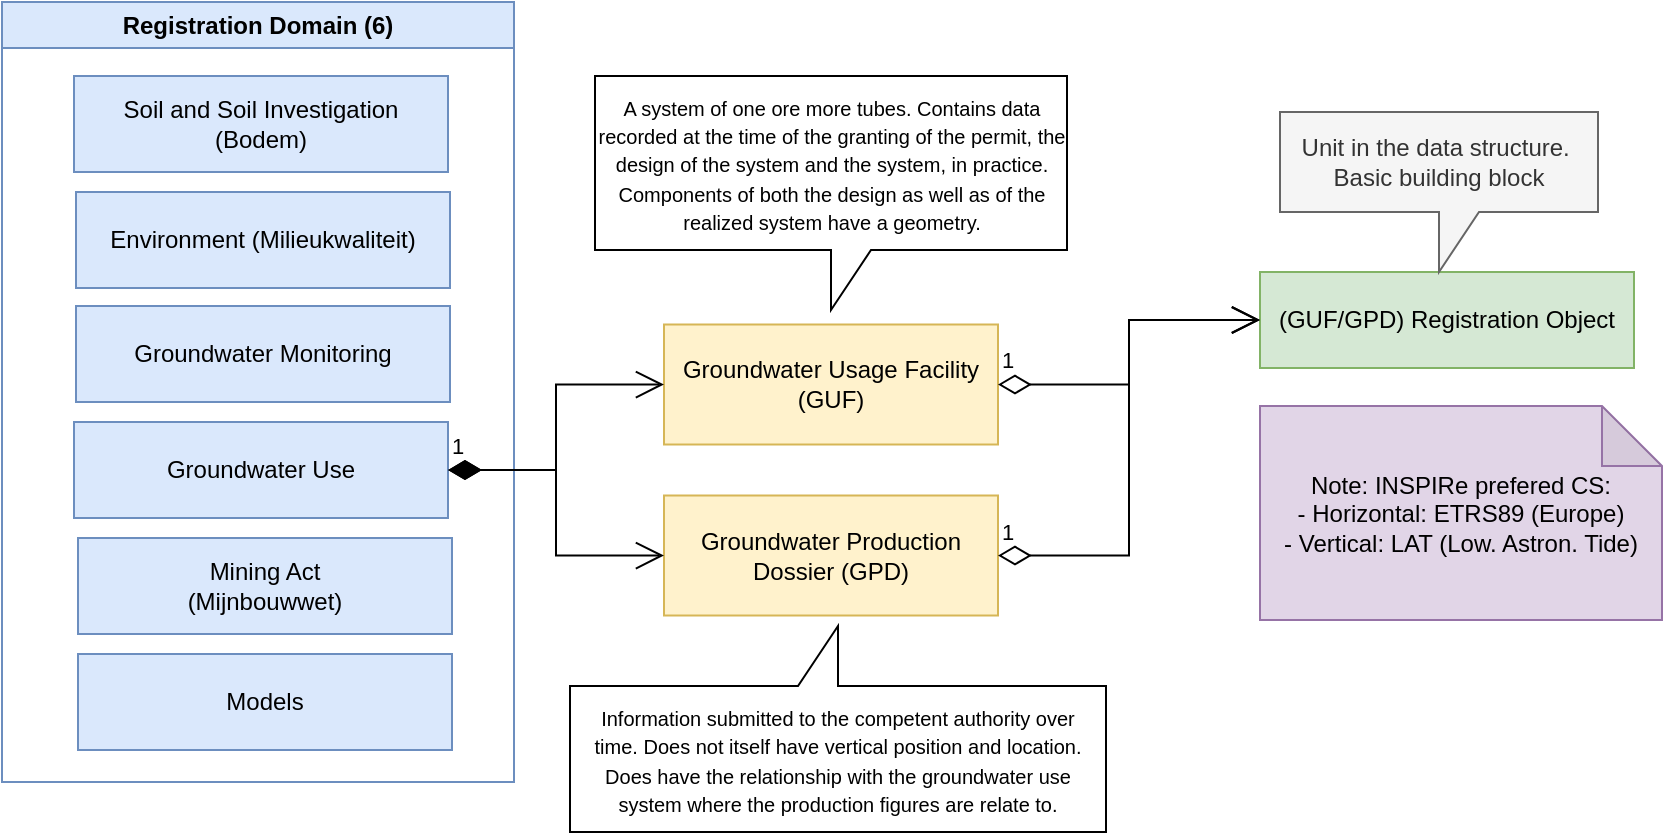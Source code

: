 <mxfile version="24.7.12">
  <diagram name="Page-1" id="c7QUhTzQLRqDc5J3jLas">
    <mxGraphModel dx="1426" dy="749" grid="0" gridSize="10" guides="1" tooltips="1" connect="1" arrows="1" fold="1" page="1" pageScale="1" pageWidth="1169" pageHeight="827" math="0" shadow="0">
      <root>
        <mxCell id="0" />
        <mxCell id="1" parent="0" />
        <mxCell id="mn0KWEWW0G5z6OLqz2ZU-1" value="&lt;div style=&quot;&quot;&gt;&lt;font style=&quot;font-size: 12px;&quot; face=&quot;sans-serif&quot;&gt;Soil and Soil Investigation&lt;/font&gt;&lt;/div&gt;&lt;div style=&quot;&quot;&gt;&lt;font style=&quot;font-size: 12px;&quot; face=&quot;sans-serif&quot;&gt;(Bodem)&lt;/font&gt;&lt;/div&gt;" style="rounded=0;whiteSpace=wrap;html=1;fillColor=#dae8fc;strokeColor=#6c8ebf;align=center;" parent="1" vertex="1">
          <mxGeometry x="104" y="117" width="187" height="48" as="geometry" />
        </mxCell>
        <mxCell id="mn0KWEWW0G5z6OLqz2ZU-2" value="&lt;div style=&quot;&quot;&gt;&lt;font style=&quot;font-size: 12px;&quot; face=&quot;sans-serif&quot;&gt;Environment (Milieukwaliteit)&lt;/font&gt;&lt;/div&gt;" style="rounded=0;whiteSpace=wrap;html=1;fillColor=#dae8fc;strokeColor=#6c8ebf;align=center;" parent="1" vertex="1">
          <mxGeometry x="105" y="175" width="187" height="48" as="geometry" />
        </mxCell>
        <mxCell id="mn0KWEWW0G5z6OLqz2ZU-3" value="&lt;div style=&quot;&quot;&gt;&lt;font style=&quot;font-size: 12px;&quot; face=&quot;sans-serif&quot;&gt;Groundwater Monitoring&lt;/font&gt;&lt;/div&gt;" style="rounded=0;whiteSpace=wrap;html=1;fillColor=#dae8fc;strokeColor=#6c8ebf;align=center;" parent="1" vertex="1">
          <mxGeometry x="105" y="232" width="187" height="48" as="geometry" />
        </mxCell>
        <mxCell id="mn0KWEWW0G5z6OLqz2ZU-4" value="&lt;div style=&quot;&quot;&gt;&lt;font style=&quot;font-size: 12px;&quot; face=&quot;sans-serif&quot;&gt;Groundwater Use&lt;/font&gt;&lt;/div&gt;" style="rounded=0;whiteSpace=wrap;html=1;fillColor=#dae8fc;strokeColor=#6c8ebf;align=center;" parent="1" vertex="1">
          <mxGeometry x="104" y="290" width="187" height="48" as="geometry" />
        </mxCell>
        <mxCell id="mn0KWEWW0G5z6OLqz2ZU-5" value="&lt;div style=&quot;&quot;&gt;&lt;font style=&quot;font-size: 12px;&quot; face=&quot;sans-serif&quot;&gt;Mining Act&lt;/font&gt;&lt;/div&gt;&lt;div style=&quot;&quot;&gt;&lt;font style=&quot;font-size: 12px;&quot; face=&quot;sans-serif&quot;&gt;(Mijnbouwwet)&lt;/font&gt;&lt;/div&gt;" style="rounded=0;whiteSpace=wrap;html=1;fillColor=#dae8fc;strokeColor=#6c8ebf;align=center;" parent="1" vertex="1">
          <mxGeometry x="106" y="348" width="187" height="48" as="geometry" />
        </mxCell>
        <mxCell id="mn0KWEWW0G5z6OLqz2ZU-6" value="&lt;div style=&quot;&quot;&gt;&lt;font style=&quot;font-size: 12px;&quot; face=&quot;sans-serif&quot;&gt;Models&lt;/font&gt;&lt;/div&gt;" style="rounded=0;whiteSpace=wrap;html=1;fillColor=#dae8fc;strokeColor=#6c8ebf;align=center;" parent="1" vertex="1">
          <mxGeometry x="106" y="406" width="187" height="48" as="geometry" />
        </mxCell>
        <mxCell id="mn0KWEWW0G5z6OLqz2ZU-7" value="Registration Domain (6)" style="swimlane;whiteSpace=wrap;html=1;fillColor=#dae8fc;strokeColor=#6c8ebf;" parent="1" vertex="1">
          <mxGeometry x="68" y="80" width="256" height="390" as="geometry">
            <mxRectangle x="68" y="80" width="162" height="26" as="alternateBounds" />
          </mxGeometry>
        </mxCell>
        <mxCell id="mn0KWEWW0G5z6OLqz2ZU-8" value="&lt;div style=&quot;&quot;&gt;&lt;font style=&quot;font-size: 12px;&quot; face=&quot;sans-serif&quot;&gt;(GUF/GPD) Registration Object&lt;/font&gt;&lt;/div&gt;" style="rounded=0;whiteSpace=wrap;html=1;fillColor=#d5e8d4;strokeColor=#82b366;align=center;" parent="1" vertex="1">
          <mxGeometry x="697" y="215" width="187" height="48" as="geometry" />
        </mxCell>
        <mxCell id="mn0KWEWW0G5z6OLqz2ZU-12" value="Unit in the data structure.&amp;nbsp;&lt;div&gt;Basic building block&lt;/div&gt;" style="shape=callout;whiteSpace=wrap;html=1;perimeter=calloutPerimeter;fillColor=#f5f5f5;strokeColor=#666666;fontColor=#333333;" parent="1" vertex="1">
          <mxGeometry x="707" y="135" width="159" height="80" as="geometry" />
        </mxCell>
        <mxCell id="QMmzeugEDSKfIT0TyAf5-1" value="Note: INSPIRe prefered CS:&lt;div&gt;- Horizontal: ETRS89 (Europe)&lt;/div&gt;&lt;div&gt;- Vertical: LAT (Low. Astron. Tide)&lt;/div&gt;" style="shape=note;whiteSpace=wrap;html=1;backgroundOutline=1;darkOpacity=0.05;fillColor=#e1d5e7;strokeColor=#9673a6;" vertex="1" parent="1">
          <mxGeometry x="697" y="282" width="201" height="107" as="geometry" />
        </mxCell>
        <mxCell id="QMmzeugEDSKfIT0TyAf5-2" value="Groundwater Usage Facility (GUF)" style="rounded=0;whiteSpace=wrap;html=1;fillColor=#fff2cc;strokeColor=#d6b656;" vertex="1" parent="1">
          <mxGeometry x="399" y="241.25" width="167" height="60" as="geometry" />
        </mxCell>
        <mxCell id="QMmzeugEDSKfIT0TyAf5-3" value="Groundwater Production Dossier (GPD)" style="rounded=0;whiteSpace=wrap;html=1;fillColor=#fff2cc;strokeColor=#d6b656;" vertex="1" parent="1">
          <mxGeometry x="399" y="326.75" width="167" height="60" as="geometry" />
        </mxCell>
        <mxCell id="QMmzeugEDSKfIT0TyAf5-10" value="1" style="endArrow=open;html=1;endSize=12;startArrow=diamondThin;startSize=14;startFill=1;edgeStyle=orthogonalEdgeStyle;align=left;verticalAlign=bottom;rounded=0;exitX=1;exitY=0.5;exitDx=0;exitDy=0;entryX=0;entryY=0.5;entryDx=0;entryDy=0;" edge="1" parent="1" source="mn0KWEWW0G5z6OLqz2ZU-4" target="QMmzeugEDSKfIT0TyAf5-2">
          <mxGeometry x="-1" y="3" relative="1" as="geometry">
            <mxPoint x="357" y="326" as="sourcePoint" />
            <mxPoint x="517" y="326" as="targetPoint" />
          </mxGeometry>
        </mxCell>
        <mxCell id="QMmzeugEDSKfIT0TyAf5-11" value="1" style="endArrow=open;html=1;endSize=12;startArrow=diamondThin;startSize=14;startFill=1;edgeStyle=orthogonalEdgeStyle;align=left;verticalAlign=bottom;rounded=0;exitX=1;exitY=0.5;exitDx=0;exitDy=0;entryX=0;entryY=0.5;entryDx=0;entryDy=0;" edge="1" parent="1" source="mn0KWEWW0G5z6OLqz2ZU-4" target="QMmzeugEDSKfIT0TyAf5-3">
          <mxGeometry x="-1" y="3" relative="1" as="geometry">
            <mxPoint x="301" y="324" as="sourcePoint" />
            <mxPoint x="405" y="215" as="targetPoint" />
          </mxGeometry>
        </mxCell>
        <mxCell id="QMmzeugEDSKfIT0TyAf5-15" value="1" style="endArrow=open;html=1;endSize=12;startArrow=diamondThin;startSize=14;startFill=0;edgeStyle=orthogonalEdgeStyle;align=left;verticalAlign=bottom;rounded=0;exitX=1;exitY=0.5;exitDx=0;exitDy=0;entryX=0;entryY=0.5;entryDx=0;entryDy=0;" edge="1" parent="1" source="QMmzeugEDSKfIT0TyAf5-2" target="mn0KWEWW0G5z6OLqz2ZU-8">
          <mxGeometry x="-1" y="3" relative="1" as="geometry">
            <mxPoint x="572" y="294" as="sourcePoint" />
            <mxPoint x="722" y="553" as="targetPoint" />
          </mxGeometry>
        </mxCell>
        <mxCell id="QMmzeugEDSKfIT0TyAf5-16" value="1" style="endArrow=open;html=1;endSize=12;startArrow=diamondThin;startSize=14;startFill=0;edgeStyle=orthogonalEdgeStyle;align=left;verticalAlign=bottom;rounded=0;exitX=1;exitY=0.5;exitDx=0;exitDy=0;entryX=0;entryY=0.5;entryDx=0;entryDy=0;" edge="1" parent="1" source="QMmzeugEDSKfIT0TyAf5-3" target="mn0KWEWW0G5z6OLqz2ZU-8">
          <mxGeometry x="-1" y="3" relative="1" as="geometry">
            <mxPoint x="546" y="277" as="sourcePoint" />
            <mxPoint x="668" y="266" as="targetPoint" />
          </mxGeometry>
        </mxCell>
        <mxCell id="QMmzeugEDSKfIT0TyAf5-18" value="&lt;span style=&quot;font-family: sans-serif; text-align: justify; background-color: rgb(255, 255, 255);&quot;&gt;&lt;font style=&quot;font-size: 10px;&quot;&gt;A system of one ore more tubes. Contains data recorded at the time of the granting of the permit, the design of the system and the system, in practice. Components of both the design as well as of the realized system have a geometry.&lt;/font&gt;&lt;/span&gt;" style="shape=callout;whiteSpace=wrap;html=1;perimeter=calloutPerimeter;" vertex="1" parent="1">
          <mxGeometry x="364.5" y="117" width="236" height="117" as="geometry" />
        </mxCell>
        <mxCell id="QMmzeugEDSKfIT0TyAf5-19" value="&lt;font style=&quot;font-size: 10px;&quot;&gt;&lt;span style=&quot;font-family: sans-serif; text-align: justify; background-color: rgb(255, 255, 255);&quot;&gt;Information submitted to the competent authority over time.&amp;nbsp;&lt;/span&gt;&lt;span style=&quot;font-family: sans-serif; text-align: justify; background-color: rgb(255, 255, 255);&quot;&gt;Does not itself have vertical position and location. Does have the relationship with the groundwater use system where the production figures are relate to.&lt;/span&gt;&lt;/font&gt;" style="shape=callout;whiteSpace=wrap;html=1;perimeter=calloutPerimeter;direction=west;" vertex="1" parent="1">
          <mxGeometry x="352" y="392" width="268" height="103" as="geometry" />
        </mxCell>
      </root>
    </mxGraphModel>
  </diagram>
</mxfile>
